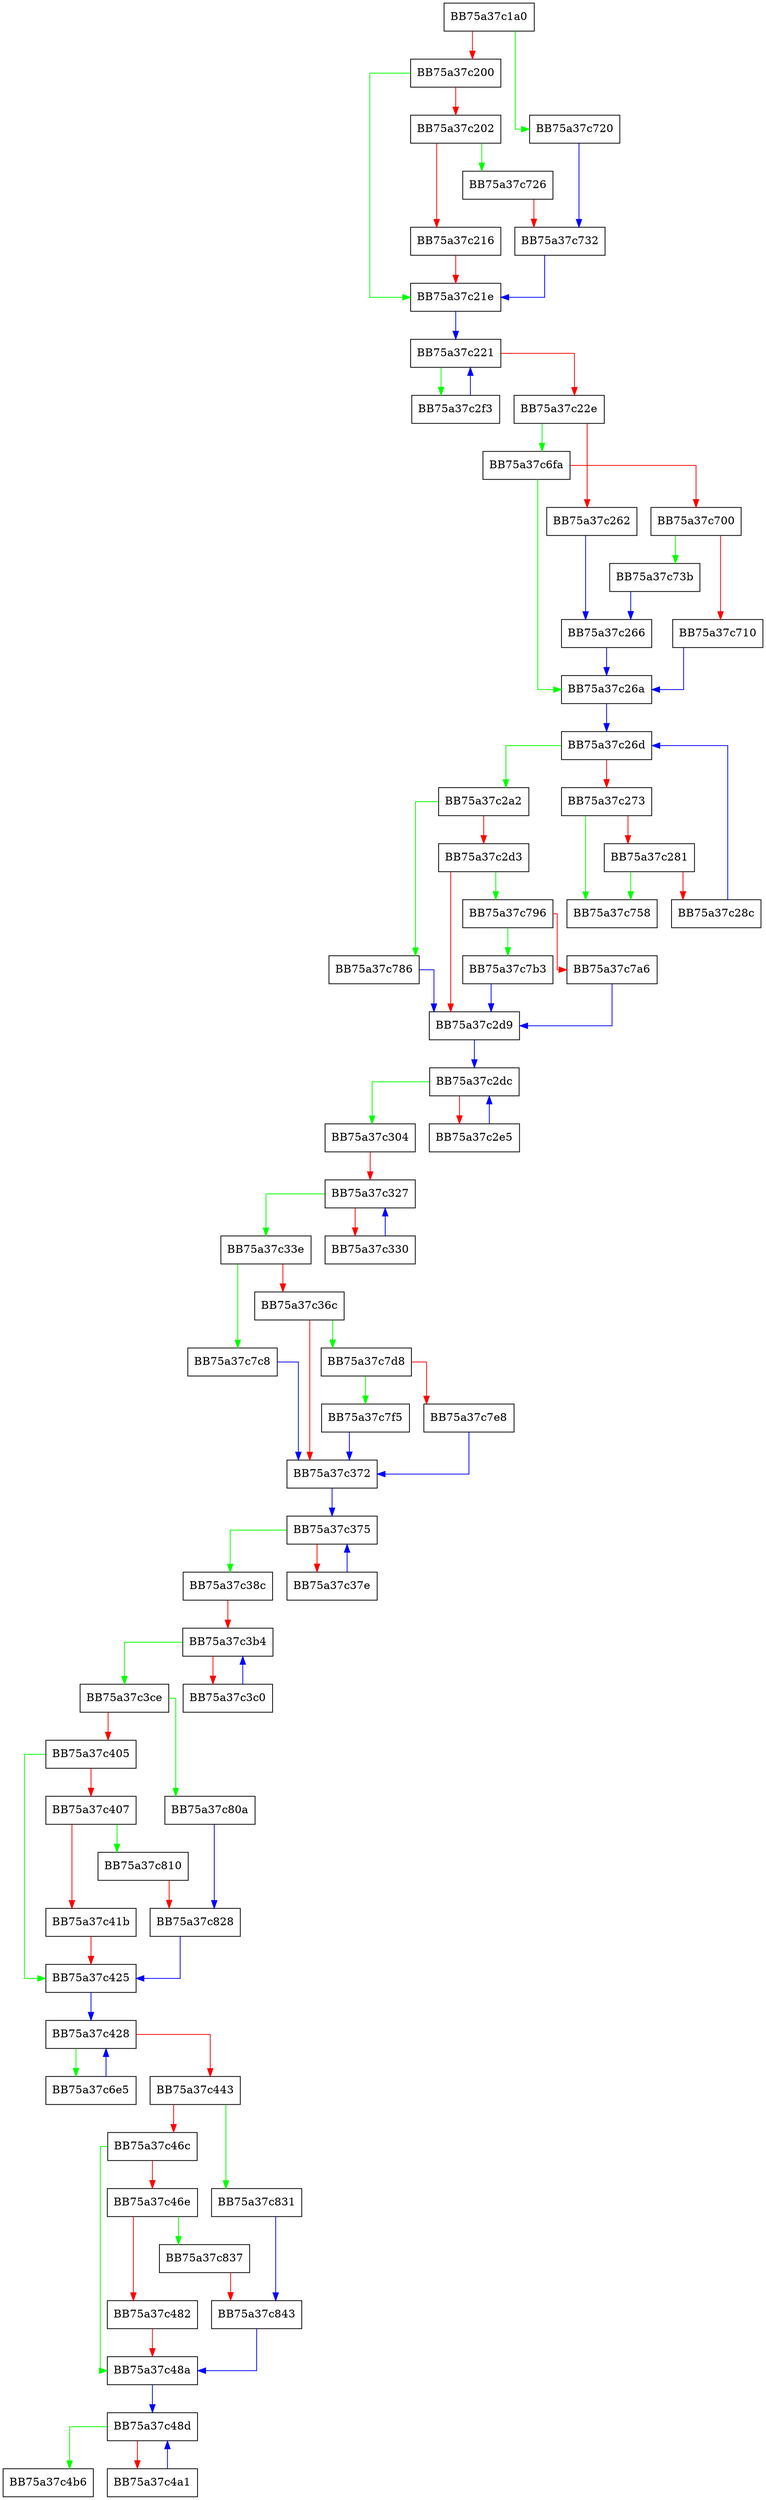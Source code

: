 digraph LoadPersistentMetaData {
  node [shape="box"];
  graph [splines=ortho];
  BB75a37c1a0 -> BB75a37c720 [color="green"];
  BB75a37c1a0 -> BB75a37c200 [color="red"];
  BB75a37c200 -> BB75a37c21e [color="green"];
  BB75a37c200 -> BB75a37c202 [color="red"];
  BB75a37c202 -> BB75a37c726 [color="green"];
  BB75a37c202 -> BB75a37c216 [color="red"];
  BB75a37c216 -> BB75a37c21e [color="red"];
  BB75a37c21e -> BB75a37c221 [color="blue"];
  BB75a37c221 -> BB75a37c2f3 [color="green"];
  BB75a37c221 -> BB75a37c22e [color="red"];
  BB75a37c22e -> BB75a37c6fa [color="green"];
  BB75a37c22e -> BB75a37c262 [color="red"];
  BB75a37c262 -> BB75a37c266 [color="blue"];
  BB75a37c266 -> BB75a37c26a [color="blue"];
  BB75a37c26a -> BB75a37c26d [color="blue"];
  BB75a37c26d -> BB75a37c2a2 [color="green"];
  BB75a37c26d -> BB75a37c273 [color="red"];
  BB75a37c273 -> BB75a37c758 [color="green"];
  BB75a37c273 -> BB75a37c281 [color="red"];
  BB75a37c281 -> BB75a37c758 [color="green"];
  BB75a37c281 -> BB75a37c28c [color="red"];
  BB75a37c28c -> BB75a37c26d [color="blue"];
  BB75a37c2a2 -> BB75a37c786 [color="green"];
  BB75a37c2a2 -> BB75a37c2d3 [color="red"];
  BB75a37c2d3 -> BB75a37c796 [color="green"];
  BB75a37c2d3 -> BB75a37c2d9 [color="red"];
  BB75a37c2d9 -> BB75a37c2dc [color="blue"];
  BB75a37c2dc -> BB75a37c304 [color="green"];
  BB75a37c2dc -> BB75a37c2e5 [color="red"];
  BB75a37c2e5 -> BB75a37c2dc [color="blue"];
  BB75a37c2f3 -> BB75a37c221 [color="blue"];
  BB75a37c304 -> BB75a37c327 [color="red"];
  BB75a37c327 -> BB75a37c33e [color="green"];
  BB75a37c327 -> BB75a37c330 [color="red"];
  BB75a37c330 -> BB75a37c327 [color="blue"];
  BB75a37c33e -> BB75a37c7c8 [color="green"];
  BB75a37c33e -> BB75a37c36c [color="red"];
  BB75a37c36c -> BB75a37c7d8 [color="green"];
  BB75a37c36c -> BB75a37c372 [color="red"];
  BB75a37c372 -> BB75a37c375 [color="blue"];
  BB75a37c375 -> BB75a37c38c [color="green"];
  BB75a37c375 -> BB75a37c37e [color="red"];
  BB75a37c37e -> BB75a37c375 [color="blue"];
  BB75a37c38c -> BB75a37c3b4 [color="red"];
  BB75a37c3b4 -> BB75a37c3ce [color="green"];
  BB75a37c3b4 -> BB75a37c3c0 [color="red"];
  BB75a37c3c0 -> BB75a37c3b4 [color="blue"];
  BB75a37c3ce -> BB75a37c80a [color="green"];
  BB75a37c3ce -> BB75a37c405 [color="red"];
  BB75a37c405 -> BB75a37c425 [color="green"];
  BB75a37c405 -> BB75a37c407 [color="red"];
  BB75a37c407 -> BB75a37c810 [color="green"];
  BB75a37c407 -> BB75a37c41b [color="red"];
  BB75a37c41b -> BB75a37c425 [color="red"];
  BB75a37c425 -> BB75a37c428 [color="blue"];
  BB75a37c428 -> BB75a37c6e5 [color="green"];
  BB75a37c428 -> BB75a37c443 [color="red"];
  BB75a37c443 -> BB75a37c831 [color="green"];
  BB75a37c443 -> BB75a37c46c [color="red"];
  BB75a37c46c -> BB75a37c48a [color="green"];
  BB75a37c46c -> BB75a37c46e [color="red"];
  BB75a37c46e -> BB75a37c837 [color="green"];
  BB75a37c46e -> BB75a37c482 [color="red"];
  BB75a37c482 -> BB75a37c48a [color="red"];
  BB75a37c48a -> BB75a37c48d [color="blue"];
  BB75a37c48d -> BB75a37c4b6 [color="green"];
  BB75a37c48d -> BB75a37c4a1 [color="red"];
  BB75a37c4a1 -> BB75a37c48d [color="blue"];
  BB75a37c6e5 -> BB75a37c428 [color="blue"];
  BB75a37c6fa -> BB75a37c26a [color="green"];
  BB75a37c6fa -> BB75a37c700 [color="red"];
  BB75a37c700 -> BB75a37c73b [color="green"];
  BB75a37c700 -> BB75a37c710 [color="red"];
  BB75a37c710 -> BB75a37c26a [color="blue"];
  BB75a37c720 -> BB75a37c732 [color="blue"];
  BB75a37c726 -> BB75a37c732 [color="red"];
  BB75a37c732 -> BB75a37c21e [color="blue"];
  BB75a37c73b -> BB75a37c266 [color="blue"];
  BB75a37c786 -> BB75a37c2d9 [color="blue"];
  BB75a37c796 -> BB75a37c7b3 [color="green"];
  BB75a37c796 -> BB75a37c7a6 [color="red"];
  BB75a37c7a6 -> BB75a37c2d9 [color="blue"];
  BB75a37c7b3 -> BB75a37c2d9 [color="blue"];
  BB75a37c7c8 -> BB75a37c372 [color="blue"];
  BB75a37c7d8 -> BB75a37c7f5 [color="green"];
  BB75a37c7d8 -> BB75a37c7e8 [color="red"];
  BB75a37c7e8 -> BB75a37c372 [color="blue"];
  BB75a37c7f5 -> BB75a37c372 [color="blue"];
  BB75a37c80a -> BB75a37c828 [color="blue"];
  BB75a37c810 -> BB75a37c828 [color="red"];
  BB75a37c828 -> BB75a37c425 [color="blue"];
  BB75a37c831 -> BB75a37c843 [color="blue"];
  BB75a37c837 -> BB75a37c843 [color="red"];
  BB75a37c843 -> BB75a37c48a [color="blue"];
}